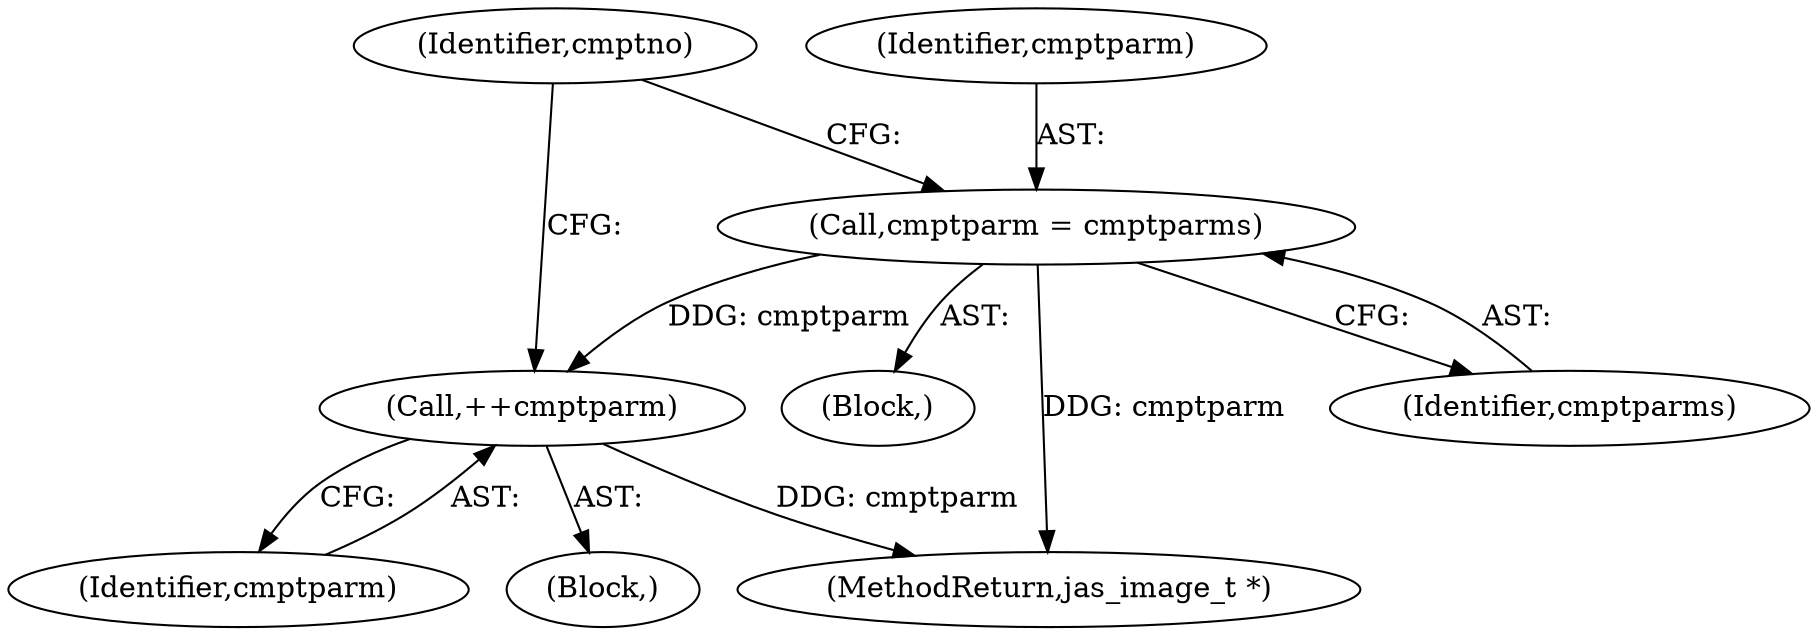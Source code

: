 digraph "0_jasper_8f62b4761711d036fd8964df256b938c809b7fca_0@pointer" {
"1000284" [label="(Call,++cmptparm)"];
"1000275" [label="(Call,cmptparm = cmptparms)"];
"1000285" [label="(Identifier,cmptparm)"];
"1000271" [label="(Block,)"];
"1000281" [label="(Block,)"];
"1000275" [label="(Call,cmptparm = cmptparms)"];
"1000393" [label="(MethodReturn,jas_image_t *)"];
"1000277" [label="(Identifier,cmptparms)"];
"1000279" [label="(Identifier,cmptno)"];
"1000284" [label="(Call,++cmptparm)"];
"1000276" [label="(Identifier,cmptparm)"];
"1000284" -> "1000281"  [label="AST: "];
"1000284" -> "1000285"  [label="CFG: "];
"1000285" -> "1000284"  [label="AST: "];
"1000279" -> "1000284"  [label="CFG: "];
"1000284" -> "1000393"  [label="DDG: cmptparm"];
"1000275" -> "1000284"  [label="DDG: cmptparm"];
"1000275" -> "1000271"  [label="AST: "];
"1000275" -> "1000277"  [label="CFG: "];
"1000276" -> "1000275"  [label="AST: "];
"1000277" -> "1000275"  [label="AST: "];
"1000279" -> "1000275"  [label="CFG: "];
"1000275" -> "1000393"  [label="DDG: cmptparm"];
}
